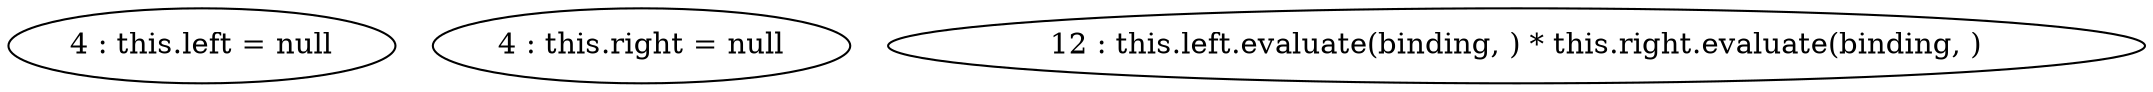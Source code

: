 digraph G {
"4 : this.left = null"
"4 : this.right = null"
"12 : this.left.evaluate(binding, ) * this.right.evaluate(binding, )"
}